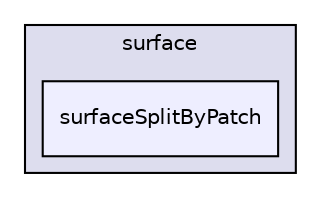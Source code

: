 digraph "applications/utilities/surface/surfaceSplitByPatch" {
  bgcolor=transparent;
  compound=true
  node [ fontsize="10", fontname="Helvetica"];
  edge [ labelfontsize="10", labelfontname="Helvetica"];
  subgraph clusterdir_f17de662d5fa06afbf0442aecb6ca0a0 {
    graph [ bgcolor="#ddddee", pencolor="black", label="surface" fontname="Helvetica", fontsize="10", URL="dir_f17de662d5fa06afbf0442aecb6ca0a0.html"]
  dir_67b00adf02ae9e318c4f4e62fae5f924 [shape=box, label="surfaceSplitByPatch", style="filled", fillcolor="#eeeeff", pencolor="black", URL="dir_67b00adf02ae9e318c4f4e62fae5f924.html"];
  }
}
